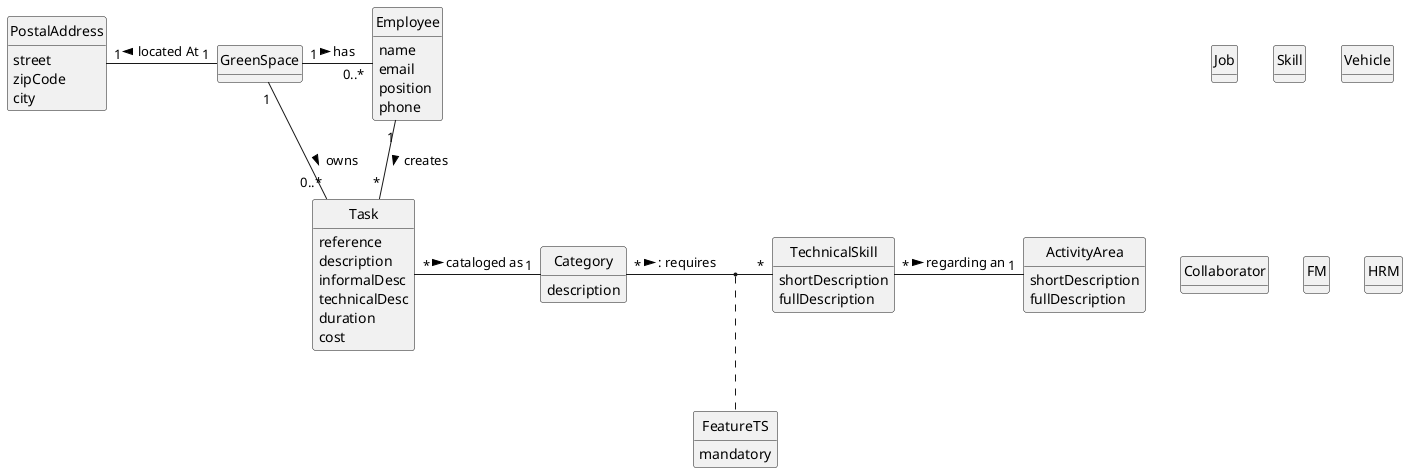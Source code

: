 @startuml
skinparam monochrome true
skinparam packageStyle rectangle
skinparam shadowing false
'skinparam linetype ortho
'left to right direction
skinparam classAttributeIconSize 0
hide circle
hide methods

'title Domain Model

'class Platform {
'  -description
'}

class GreenSpace {
}

class Task {
    reference
    description
    informalDesc
    technicalDesc
    duration
    cost
}

class Category {
    description
}

class Employee {
    name
    email
    position
    phone
}

class TechnicalSkill{
    shortDescription
    fullDescription
}

class ActivityArea{
    shortDescription
    fullDescription
}

class FeatureTS{
    mandatory
}

class PostalAddress{
    street
    zipCode
    city
}

class Job {
}

class Skill {
}

class Vehicle {
}

class Collaborator {
}

class FM {
}

class HRM {
}

GreenSpace "1" - "0..*" Employee : has >
GreenSpace "1" - "0..*" Task: owns >
Employee "1" -- "*" Task : creates >
Task "*" - "1" Category: cataloged as >
TechnicalSkill "*" - "1" ActivityArea: regarding an >

Category "*" - "*" TechnicalSkill :  : requires >
(Category, TechnicalSkill) . FeatureTS

GreenSpace "1" -left "1" PostalAddress : located At >

@enduml